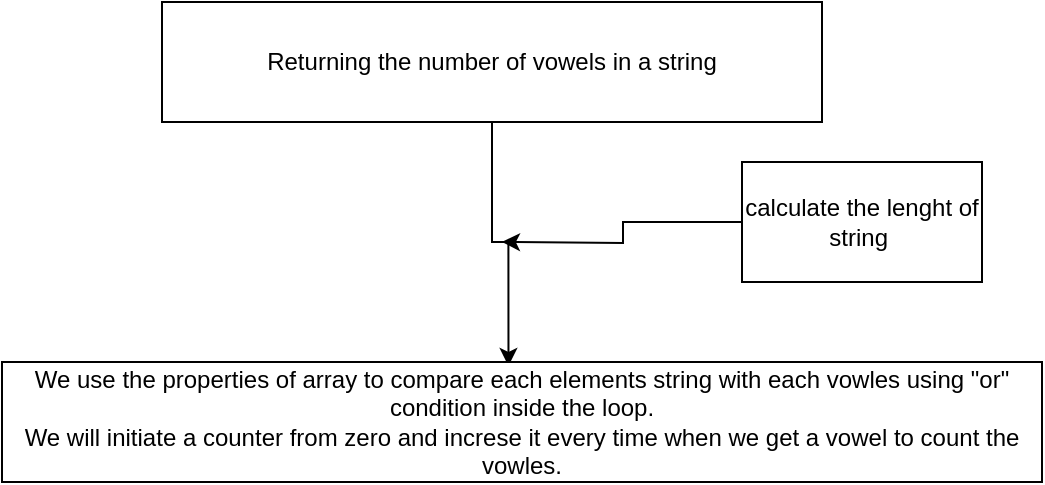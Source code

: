 <mxfile version="16.5.1" type="device"><diagram id="unwoD5g041v37wv7mrTZ" name="Page-1"><mxGraphModel dx="868" dy="553" grid="1" gridSize="10" guides="1" tooltips="1" connect="1" arrows="1" fold="1" page="1" pageScale="1" pageWidth="850" pageHeight="1100" math="0" shadow="0"><root><mxCell id="0"/><mxCell id="1" parent="0"/><mxCell id="-6MYFSfJdwQ-NOnsnFXZ-4" style="edgeStyle=orthogonalEdgeStyle;rounded=0;orthogonalLoop=1;jettySize=auto;html=1;exitX=0.5;exitY=1;exitDx=0;exitDy=0;entryX=0.487;entryY=0.033;entryDx=0;entryDy=0;entryPerimeter=0;" edge="1" parent="1" source="-6MYFSfJdwQ-NOnsnFXZ-1" target="-6MYFSfJdwQ-NOnsnFXZ-2"><mxGeometry relative="1" as="geometry"/></mxCell><mxCell id="-6MYFSfJdwQ-NOnsnFXZ-1" value="Returning the number of vowels in a string" style="rounded=0;whiteSpace=wrap;html=1;" vertex="1" parent="1"><mxGeometry x="230" y="50" width="330" height="60" as="geometry"/></mxCell><mxCell id="-6MYFSfJdwQ-NOnsnFXZ-2" value="We use the properties of array to compare each elements string with each vowles using &quot;or&quot; condition inside the loop.&lt;br&gt;We will initiate a counter from zero and increse it every time when we get a vowel to count the vowles." style="rounded=0;whiteSpace=wrap;html=1;" vertex="1" parent="1"><mxGeometry x="150" y="230" width="520" height="60" as="geometry"/></mxCell><mxCell id="-6MYFSfJdwQ-NOnsnFXZ-6" style="edgeStyle=orthogonalEdgeStyle;rounded=0;orthogonalLoop=1;jettySize=auto;html=1;exitX=0;exitY=0.5;exitDx=0;exitDy=0;" edge="1" parent="1" source="-6MYFSfJdwQ-NOnsnFXZ-5"><mxGeometry relative="1" as="geometry"><mxPoint x="400" y="170" as="targetPoint"/></mxGeometry></mxCell><mxCell id="-6MYFSfJdwQ-NOnsnFXZ-5" value="calculate the lenght of string&amp;nbsp;" style="rounded=0;whiteSpace=wrap;html=1;" vertex="1" parent="1"><mxGeometry x="520" y="130" width="120" height="60" as="geometry"/></mxCell></root></mxGraphModel></diagram></mxfile>